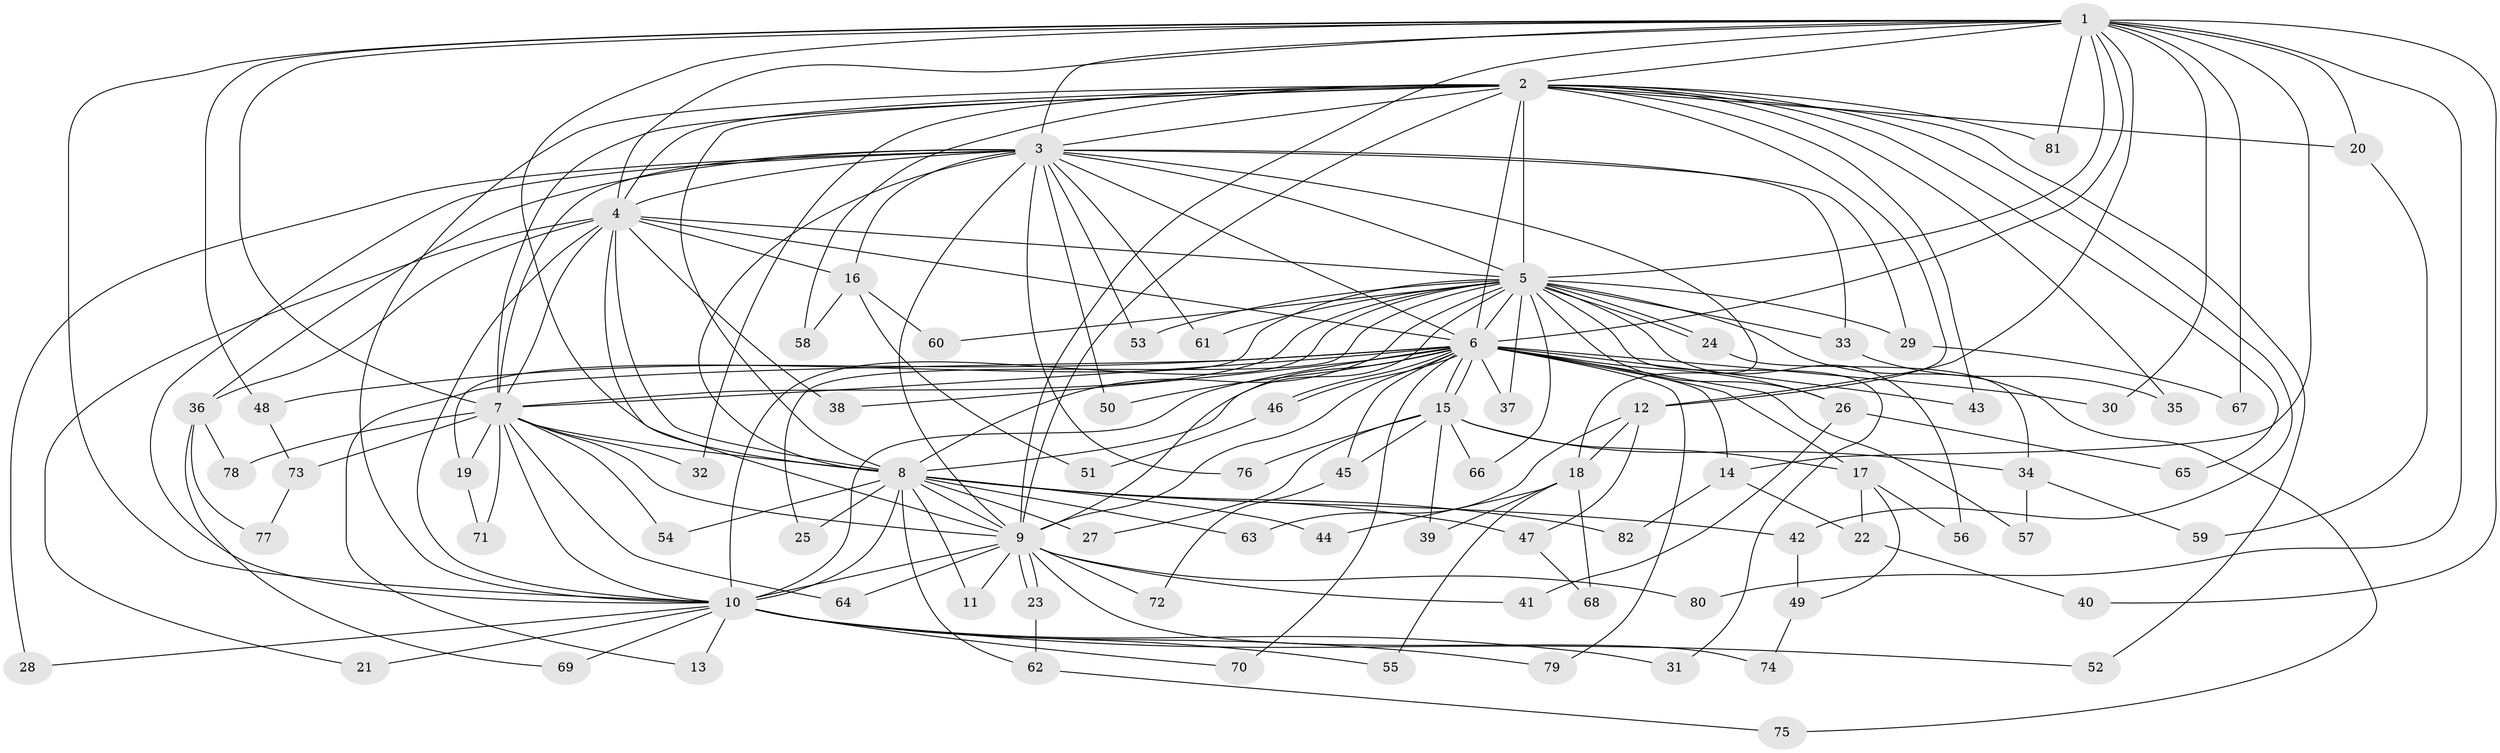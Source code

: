 // Generated by graph-tools (version 1.1) at 2025/01/03/09/25 03:01:22]
// undirected, 82 vertices, 189 edges
graph export_dot {
graph [start="1"]
  node [color=gray90,style=filled];
  1;
  2;
  3;
  4;
  5;
  6;
  7;
  8;
  9;
  10;
  11;
  12;
  13;
  14;
  15;
  16;
  17;
  18;
  19;
  20;
  21;
  22;
  23;
  24;
  25;
  26;
  27;
  28;
  29;
  30;
  31;
  32;
  33;
  34;
  35;
  36;
  37;
  38;
  39;
  40;
  41;
  42;
  43;
  44;
  45;
  46;
  47;
  48;
  49;
  50;
  51;
  52;
  53;
  54;
  55;
  56;
  57;
  58;
  59;
  60;
  61;
  62;
  63;
  64;
  65;
  66;
  67;
  68;
  69;
  70;
  71;
  72;
  73;
  74;
  75;
  76;
  77;
  78;
  79;
  80;
  81;
  82;
  1 -- 2;
  1 -- 3;
  1 -- 4;
  1 -- 5;
  1 -- 6;
  1 -- 7;
  1 -- 8;
  1 -- 9;
  1 -- 10;
  1 -- 12;
  1 -- 14;
  1 -- 20;
  1 -- 30;
  1 -- 40;
  1 -- 48;
  1 -- 67;
  1 -- 80;
  1 -- 81;
  2 -- 3;
  2 -- 4;
  2 -- 5;
  2 -- 6;
  2 -- 7;
  2 -- 8;
  2 -- 9;
  2 -- 10;
  2 -- 12;
  2 -- 20;
  2 -- 32;
  2 -- 35;
  2 -- 42;
  2 -- 43;
  2 -- 52;
  2 -- 58;
  2 -- 65;
  2 -- 81;
  3 -- 4;
  3 -- 5;
  3 -- 6;
  3 -- 7;
  3 -- 8;
  3 -- 9;
  3 -- 10;
  3 -- 16;
  3 -- 18;
  3 -- 28;
  3 -- 29;
  3 -- 33;
  3 -- 36;
  3 -- 50;
  3 -- 53;
  3 -- 61;
  3 -- 76;
  4 -- 5;
  4 -- 6;
  4 -- 7;
  4 -- 8;
  4 -- 9;
  4 -- 10;
  4 -- 16;
  4 -- 21;
  4 -- 36;
  4 -- 38;
  5 -- 6;
  5 -- 7;
  5 -- 8;
  5 -- 9;
  5 -- 10;
  5 -- 19;
  5 -- 24;
  5 -- 24;
  5 -- 25;
  5 -- 26;
  5 -- 29;
  5 -- 31;
  5 -- 33;
  5 -- 37;
  5 -- 53;
  5 -- 56;
  5 -- 60;
  5 -- 61;
  5 -- 66;
  5 -- 75;
  6 -- 7;
  6 -- 8;
  6 -- 9;
  6 -- 10;
  6 -- 13;
  6 -- 14;
  6 -- 15;
  6 -- 15;
  6 -- 17;
  6 -- 26;
  6 -- 30;
  6 -- 37;
  6 -- 38;
  6 -- 43;
  6 -- 45;
  6 -- 46;
  6 -- 46;
  6 -- 48;
  6 -- 50;
  6 -- 57;
  6 -- 70;
  6 -- 79;
  7 -- 8;
  7 -- 9;
  7 -- 10;
  7 -- 19;
  7 -- 32;
  7 -- 54;
  7 -- 64;
  7 -- 71;
  7 -- 73;
  7 -- 78;
  8 -- 9;
  8 -- 10;
  8 -- 11;
  8 -- 25;
  8 -- 27;
  8 -- 42;
  8 -- 44;
  8 -- 47;
  8 -- 54;
  8 -- 62;
  8 -- 63;
  8 -- 82;
  9 -- 10;
  9 -- 11;
  9 -- 23;
  9 -- 23;
  9 -- 41;
  9 -- 64;
  9 -- 72;
  9 -- 74;
  9 -- 80;
  10 -- 13;
  10 -- 21;
  10 -- 28;
  10 -- 31;
  10 -- 52;
  10 -- 55;
  10 -- 69;
  10 -- 70;
  10 -- 79;
  12 -- 18;
  12 -- 47;
  12 -- 63;
  14 -- 22;
  14 -- 82;
  15 -- 17;
  15 -- 27;
  15 -- 34;
  15 -- 39;
  15 -- 45;
  15 -- 66;
  15 -- 76;
  16 -- 51;
  16 -- 58;
  16 -- 60;
  17 -- 22;
  17 -- 49;
  17 -- 56;
  18 -- 39;
  18 -- 44;
  18 -- 55;
  18 -- 68;
  19 -- 71;
  20 -- 59;
  22 -- 40;
  23 -- 62;
  24 -- 34;
  26 -- 41;
  26 -- 65;
  29 -- 67;
  33 -- 35;
  34 -- 57;
  34 -- 59;
  36 -- 69;
  36 -- 77;
  36 -- 78;
  42 -- 49;
  45 -- 72;
  46 -- 51;
  47 -- 68;
  48 -- 73;
  49 -- 74;
  62 -- 75;
  73 -- 77;
}
